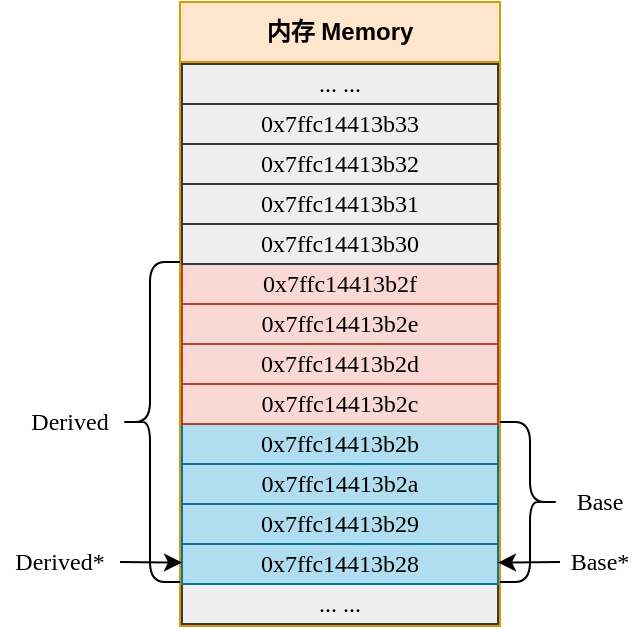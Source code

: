 <mxfile version="22.1.21" type="device">
  <diagram name="Page-1" id="3FU2BRUodX3esNhyQgwJ">
    <mxGraphModel dx="674" dy="463" grid="1" gridSize="10" guides="1" tooltips="1" connect="1" arrows="1" fold="1" page="1" pageScale="1" pageWidth="850" pageHeight="1100" math="0" shadow="0">
      <root>
        <mxCell id="0" />
        <mxCell id="1" parent="0" />
        <mxCell id="h3vhqDWFoGrcCkSz6HyM-1" value="内存 Memory" style="swimlane;whiteSpace=wrap;html=1;startSize=30;fillColor=#ffe6cc;strokeColor=#d79b00;" parent="1" vertex="1">
          <mxGeometry x="330" y="170" width="160" height="312" as="geometry">
            <mxRectangle x="330" y="170" width="110" height="30" as="alternateBounds" />
          </mxGeometry>
        </mxCell>
        <mxCell id="h3vhqDWFoGrcCkSz6HyM-2" value="... ..." style="rounded=0;whiteSpace=wrap;html=1;fillColor=#b1ddf0;strokeColor=#10739e;fontFamily=consolas;" parent="h3vhqDWFoGrcCkSz6HyM-1" vertex="1">
          <mxGeometry x="1" y="291" width="158" height="20" as="geometry" />
        </mxCell>
        <mxCell id="h3vhqDWFoGrcCkSz6HyM-3" value="... ..." style="rounded=0;whiteSpace=wrap;html=1;fillColor=#eeeeee;strokeColor=#36393d;fontFamily=consolas;" parent="h3vhqDWFoGrcCkSz6HyM-1" vertex="1">
          <mxGeometry x="1" y="291" width="158" height="20" as="geometry" />
        </mxCell>
        <mxCell id="h3vhqDWFoGrcCkSz6HyM-4" value="0x7ffc14413b28" style="rounded=0;whiteSpace=wrap;html=1;fillColor=#b1ddf0;strokeColor=#10739e;fontFamily=consolas;" parent="h3vhqDWFoGrcCkSz6HyM-1" vertex="1">
          <mxGeometry x="1" y="271" width="158" height="20" as="geometry" />
        </mxCell>
        <mxCell id="h3vhqDWFoGrcCkSz6HyM-5" value="0x7ffc14413b29" style="rounded=0;whiteSpace=wrap;html=1;fillColor=#b1ddf0;strokeColor=#10739e;fontFamily=consolas;" parent="h3vhqDWFoGrcCkSz6HyM-1" vertex="1">
          <mxGeometry x="1" y="251" width="158" height="20" as="geometry" />
        </mxCell>
        <mxCell id="h3vhqDWFoGrcCkSz6HyM-6" value="0x7ffc14413b2a" style="rounded=0;whiteSpace=wrap;html=1;fillColor=#b1ddf0;strokeColor=#10739e;fontFamily=consolas;" parent="h3vhqDWFoGrcCkSz6HyM-1" vertex="1">
          <mxGeometry x="1" y="231" width="158" height="20" as="geometry" />
        </mxCell>
        <mxCell id="h3vhqDWFoGrcCkSz6HyM-7" value="0x7ffc14413b2b" style="rounded=0;whiteSpace=wrap;html=1;fillColor=#b1ddf0;strokeColor=#10739e;fontFamily=consolas;" parent="h3vhqDWFoGrcCkSz6HyM-1" vertex="1">
          <mxGeometry x="1" y="211" width="158" height="20" as="geometry" />
        </mxCell>
        <mxCell id="h3vhqDWFoGrcCkSz6HyM-8" value="0x7ffc14413b2c" style="rounded=0;whiteSpace=wrap;html=1;fillColor=#fad9d5;strokeColor=#ae4132;fontFamily=consolas;" parent="h3vhqDWFoGrcCkSz6HyM-1" vertex="1">
          <mxGeometry x="1" y="191" width="158" height="20" as="geometry" />
        </mxCell>
        <mxCell id="h3vhqDWFoGrcCkSz6HyM-9" value="0x7ffc14413b2d" style="rounded=0;whiteSpace=wrap;html=1;fillColor=#fad9d5;strokeColor=#ae4132;fontFamily=consolas;" parent="h3vhqDWFoGrcCkSz6HyM-1" vertex="1">
          <mxGeometry x="1" y="171" width="158" height="20" as="geometry" />
        </mxCell>
        <mxCell id="h3vhqDWFoGrcCkSz6HyM-10" value="0x7ffc14413b2e" style="rounded=0;whiteSpace=wrap;html=1;fillColor=#fad9d5;strokeColor=#ae4132;fontFamily=consolas;" parent="h3vhqDWFoGrcCkSz6HyM-1" vertex="1">
          <mxGeometry x="1" y="151" width="158" height="20" as="geometry" />
        </mxCell>
        <mxCell id="h3vhqDWFoGrcCkSz6HyM-11" value="0x7ffc14413b2f" style="rounded=0;whiteSpace=wrap;html=1;fillColor=#fad9d5;strokeColor=#ae4132;fontFamily=consolas;" parent="h3vhqDWFoGrcCkSz6HyM-1" vertex="1">
          <mxGeometry x="1" y="131" width="158" height="20" as="geometry" />
        </mxCell>
        <mxCell id="h3vhqDWFoGrcCkSz6HyM-12" value="0x7ffc14413b30" style="rounded=0;whiteSpace=wrap;html=1;fillColor=#eeeeee;strokeColor=#36393d;fontFamily=consolas;" parent="h3vhqDWFoGrcCkSz6HyM-1" vertex="1">
          <mxGeometry x="1" y="111" width="158" height="20" as="geometry" />
        </mxCell>
        <mxCell id="h3vhqDWFoGrcCkSz6HyM-13" value="0x7ffc14413b31" style="rounded=0;whiteSpace=wrap;html=1;fillColor=#eeeeee;strokeColor=#36393d;fontFamily=consolas;" parent="h3vhqDWFoGrcCkSz6HyM-1" vertex="1">
          <mxGeometry x="1" y="91" width="158" height="20" as="geometry" />
        </mxCell>
        <mxCell id="h3vhqDWFoGrcCkSz6HyM-14" value="0x7ffc14413b32" style="rounded=0;whiteSpace=wrap;html=1;fillColor=#eeeeee;strokeColor=#36393d;fontFamily=consolas;" parent="h3vhqDWFoGrcCkSz6HyM-1" vertex="1">
          <mxGeometry x="1" y="71" width="158" height="20" as="geometry" />
        </mxCell>
        <mxCell id="h3vhqDWFoGrcCkSz6HyM-15" value="0x7ffc14413b33" style="rounded=0;whiteSpace=wrap;html=1;fillColor=#eeeeee;strokeColor=#36393d;fontFamily=consolas;" parent="h3vhqDWFoGrcCkSz6HyM-1" vertex="1">
          <mxGeometry x="1" y="51" width="158" height="20" as="geometry" />
        </mxCell>
        <mxCell id="h3vhqDWFoGrcCkSz6HyM-16" value="... ..." style="rounded=0;whiteSpace=wrap;html=1;fillColor=#eeeeee;strokeColor=#36393d;fontFamily=consolas;" parent="h3vhqDWFoGrcCkSz6HyM-1" vertex="1">
          <mxGeometry x="1" y="31" width="158" height="20" as="geometry" />
        </mxCell>
        <mxCell id="h3vhqDWFoGrcCkSz6HyM-17" value="" style="shape=curlyBracket;whiteSpace=wrap;html=1;rounded=1;labelPosition=left;verticalLabelPosition=middle;align=right;verticalAlign=middle;size=0.5;" parent="1" vertex="1">
          <mxGeometry x="300" y="300" width="30" height="160" as="geometry" />
        </mxCell>
        <mxCell id="h3vhqDWFoGrcCkSz6HyM-18" value="&lt;font face=&quot;consolas&quot;&gt;Derived&lt;/font&gt;" style="text;html=1;strokeColor=none;fillColor=none;align=center;verticalAlign=middle;whiteSpace=wrap;rounded=0;" parent="1" vertex="1">
          <mxGeometry x="250" y="365" width="50" height="30" as="geometry" />
        </mxCell>
        <mxCell id="vAdXE37KKhF2m3F5DAwh-2" value="" style="shape=curlyBracket;whiteSpace=wrap;html=1;rounded=1;flipH=1;labelPosition=right;verticalLabelPosition=middle;align=left;verticalAlign=middle;size=0.5;" vertex="1" parent="1">
          <mxGeometry x="490" y="380" width="30" height="80" as="geometry" />
        </mxCell>
        <mxCell id="vAdXE37KKhF2m3F5DAwh-3" value="&lt;font face=&quot;consolas&quot;&gt;Base&lt;/font&gt;" style="text;html=1;strokeColor=none;fillColor=none;align=center;verticalAlign=middle;whiteSpace=wrap;rounded=0;" vertex="1" parent="1">
          <mxGeometry x="520" y="405" width="40" height="30" as="geometry" />
        </mxCell>
        <mxCell id="vAdXE37KKhF2m3F5DAwh-4" value="" style="endArrow=classic;html=1;rounded=0;" edge="1" parent="1" target="h3vhqDWFoGrcCkSz6HyM-4">
          <mxGeometry width="50" height="50" relative="1" as="geometry">
            <mxPoint x="300" y="450" as="sourcePoint" />
            <mxPoint x="450" y="360" as="targetPoint" />
          </mxGeometry>
        </mxCell>
        <mxCell id="vAdXE37KKhF2m3F5DAwh-5" value="&lt;font face=&quot;consolas&quot;&gt;Derived*&lt;/font&gt;" style="text;html=1;strokeColor=none;fillColor=none;align=center;verticalAlign=middle;whiteSpace=wrap;rounded=0;" vertex="1" parent="1">
          <mxGeometry x="240" y="435" width="60" height="30" as="geometry" />
        </mxCell>
        <mxCell id="vAdXE37KKhF2m3F5DAwh-6" value="" style="endArrow=classic;html=1;rounded=0;" edge="1" parent="1" target="h3vhqDWFoGrcCkSz6HyM-4">
          <mxGeometry width="50" height="50" relative="1" as="geometry">
            <mxPoint x="520" y="450" as="sourcePoint" />
            <mxPoint x="551" y="450" as="targetPoint" />
          </mxGeometry>
        </mxCell>
        <mxCell id="vAdXE37KKhF2m3F5DAwh-7" value="&lt;font face=&quot;consolas&quot;&gt;Base*&lt;/font&gt;" style="text;html=1;strokeColor=none;fillColor=none;align=center;verticalAlign=middle;whiteSpace=wrap;rounded=0;" vertex="1" parent="1">
          <mxGeometry x="520" y="435" width="40" height="30" as="geometry" />
        </mxCell>
      </root>
    </mxGraphModel>
  </diagram>
</mxfile>
